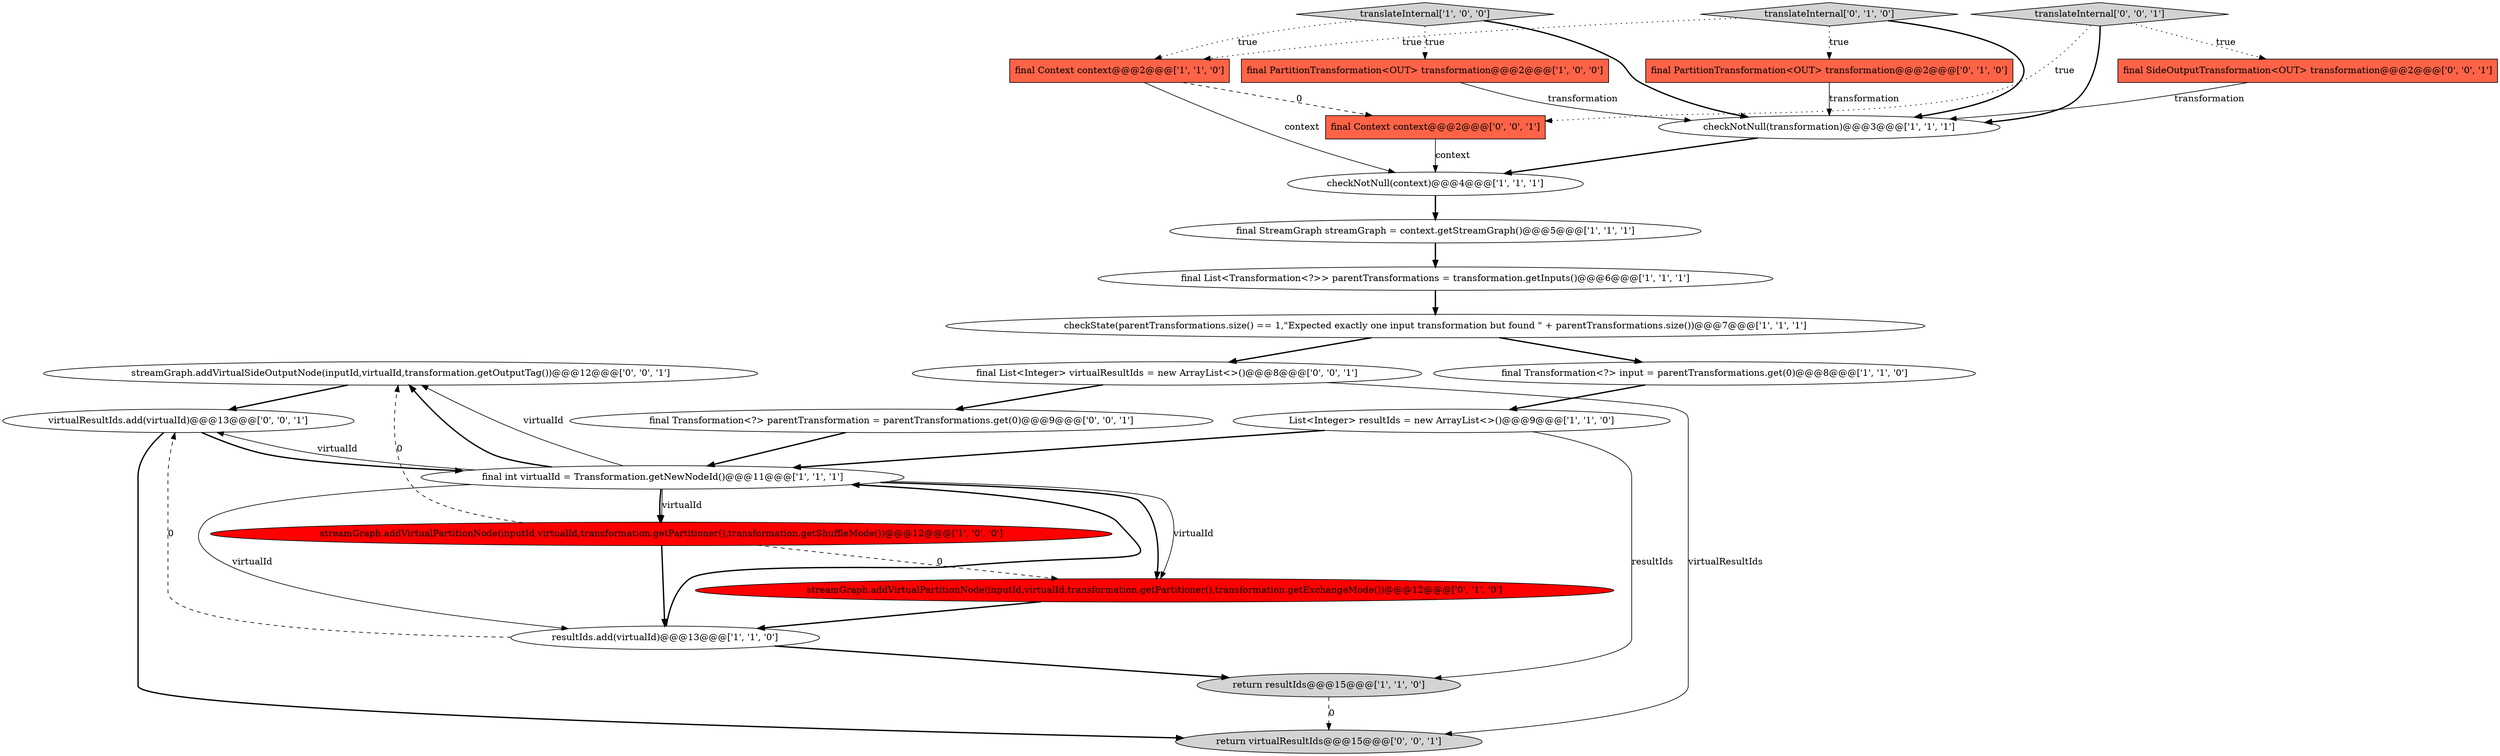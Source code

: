 digraph {
20 [style = filled, label = "streamGraph.addVirtualSideOutputNode(inputId,virtualId,transformation.getOutputTag())@@@12@@@['0', '0', '1']", fillcolor = white, shape = ellipse image = "AAA0AAABBB3BBB"];
19 [style = filled, label = "final Context context@@@2@@@['0', '0', '1']", fillcolor = tomato, shape = box image = "AAA0AAABBB3BBB"];
14 [style = filled, label = "translateInternal['0', '1', '0']", fillcolor = lightgray, shape = diamond image = "AAA0AAABBB2BBB"];
3 [style = filled, label = "checkState(parentTransformations.size() == 1,\"Expected exactly one input transformation but found \" + parentTransformations.size())@@@7@@@['1', '1', '1']", fillcolor = white, shape = ellipse image = "AAA0AAABBB1BBB"];
15 [style = filled, label = "final PartitionTransformation<OUT> transformation@@@2@@@['0', '1', '0']", fillcolor = tomato, shape = box image = "AAA0AAABBB2BBB"];
2 [style = filled, label = "final StreamGraph streamGraph = context.getStreamGraph()@@@5@@@['1', '1', '1']", fillcolor = white, shape = ellipse image = "AAA0AAABBB1BBB"];
18 [style = filled, label = "final Transformation<?> parentTransformation = parentTransformations.get(0)@@@9@@@['0', '0', '1']", fillcolor = white, shape = ellipse image = "AAA0AAABBB3BBB"];
5 [style = filled, label = "final Context context@@@2@@@['1', '1', '0']", fillcolor = tomato, shape = box image = "AAA0AAABBB1BBB"];
9 [style = filled, label = "final Transformation<?> input = parentTransformations.get(0)@@@8@@@['1', '1', '0']", fillcolor = white, shape = ellipse image = "AAA0AAABBB1BBB"];
17 [style = filled, label = "final SideOutputTransformation<OUT> transformation@@@2@@@['0', '0', '1']", fillcolor = tomato, shape = box image = "AAA0AAABBB3BBB"];
22 [style = filled, label = "return virtualResultIds@@@15@@@['0', '0', '1']", fillcolor = lightgray, shape = ellipse image = "AAA0AAABBB3BBB"];
11 [style = filled, label = "List<Integer> resultIds = new ArrayList<>()@@@9@@@['1', '1', '0']", fillcolor = white, shape = ellipse image = "AAA0AAABBB1BBB"];
4 [style = filled, label = "final PartitionTransformation<OUT> transformation@@@2@@@['1', '0', '0']", fillcolor = tomato, shape = box image = "AAA0AAABBB1BBB"];
16 [style = filled, label = "streamGraph.addVirtualPartitionNode(inputId,virtualId,transformation.getPartitioner(),transformation.getExchangeMode())@@@12@@@['0', '1', '0']", fillcolor = red, shape = ellipse image = "AAA1AAABBB2BBB"];
23 [style = filled, label = "virtualResultIds.add(virtualId)@@@13@@@['0', '0', '1']", fillcolor = white, shape = ellipse image = "AAA0AAABBB3BBB"];
0 [style = filled, label = "translateInternal['1', '0', '0']", fillcolor = lightgray, shape = diamond image = "AAA0AAABBB1BBB"];
21 [style = filled, label = "final List<Integer> virtualResultIds = new ArrayList<>()@@@8@@@['0', '0', '1']", fillcolor = white, shape = ellipse image = "AAA0AAABBB3BBB"];
24 [style = filled, label = "translateInternal['0', '0', '1']", fillcolor = lightgray, shape = diamond image = "AAA0AAABBB3BBB"];
8 [style = filled, label = "checkNotNull(context)@@@4@@@['1', '1', '1']", fillcolor = white, shape = ellipse image = "AAA0AAABBB1BBB"];
6 [style = filled, label = "checkNotNull(transformation)@@@3@@@['1', '1', '1']", fillcolor = white, shape = ellipse image = "AAA0AAABBB1BBB"];
1 [style = filled, label = "final int virtualId = Transformation.getNewNodeId()@@@11@@@['1', '1', '1']", fillcolor = white, shape = ellipse image = "AAA0AAABBB1BBB"];
10 [style = filled, label = "resultIds.add(virtualId)@@@13@@@['1', '1', '0']", fillcolor = white, shape = ellipse image = "AAA0AAABBB1BBB"];
12 [style = filled, label = "return resultIds@@@15@@@['1', '1', '0']", fillcolor = lightgray, shape = ellipse image = "AAA0AAABBB1BBB"];
13 [style = filled, label = "final List<Transformation<?>> parentTransformations = transformation.getInputs()@@@6@@@['1', '1', '1']", fillcolor = white, shape = ellipse image = "AAA0AAABBB1BBB"];
7 [style = filled, label = "streamGraph.addVirtualPartitionNode(inputId,virtualId,transformation.getPartitioner(),transformation.getShuffleMode())@@@12@@@['1', '0', '0']", fillcolor = red, shape = ellipse image = "AAA1AAABBB1BBB"];
1->7 [style = solid, label="virtualId"];
0->5 [style = dotted, label="true"];
9->11 [style = bold, label=""];
1->23 [style = solid, label="virtualId"];
11->1 [style = bold, label=""];
7->10 [style = bold, label=""];
0->6 [style = bold, label=""];
16->10 [style = bold, label=""];
7->16 [style = dashed, label="0"];
19->8 [style = solid, label="context"];
24->17 [style = dotted, label="true"];
1->16 [style = solid, label="virtualId"];
0->4 [style = dotted, label="true"];
1->20 [style = bold, label=""];
7->20 [style = dashed, label="0"];
17->6 [style = solid, label="transformation"];
1->7 [style = bold, label=""];
21->18 [style = bold, label=""];
1->20 [style = solid, label="virtualId"];
2->13 [style = bold, label=""];
4->6 [style = solid, label="transformation"];
3->9 [style = bold, label=""];
14->15 [style = dotted, label="true"];
21->22 [style = solid, label="virtualResultIds"];
23->22 [style = bold, label=""];
14->5 [style = dotted, label="true"];
20->23 [style = bold, label=""];
13->3 [style = bold, label=""];
8->2 [style = bold, label=""];
18->1 [style = bold, label=""];
10->12 [style = bold, label=""];
1->16 [style = bold, label=""];
6->8 [style = bold, label=""];
12->22 [style = dashed, label="0"];
23->1 [style = bold, label=""];
3->21 [style = bold, label=""];
24->19 [style = dotted, label="true"];
5->8 [style = solid, label="context"];
15->6 [style = solid, label="transformation"];
1->10 [style = solid, label="virtualId"];
10->1 [style = bold, label=""];
24->6 [style = bold, label=""];
11->12 [style = solid, label="resultIds"];
5->19 [style = dashed, label="0"];
14->6 [style = bold, label=""];
10->23 [style = dashed, label="0"];
}
